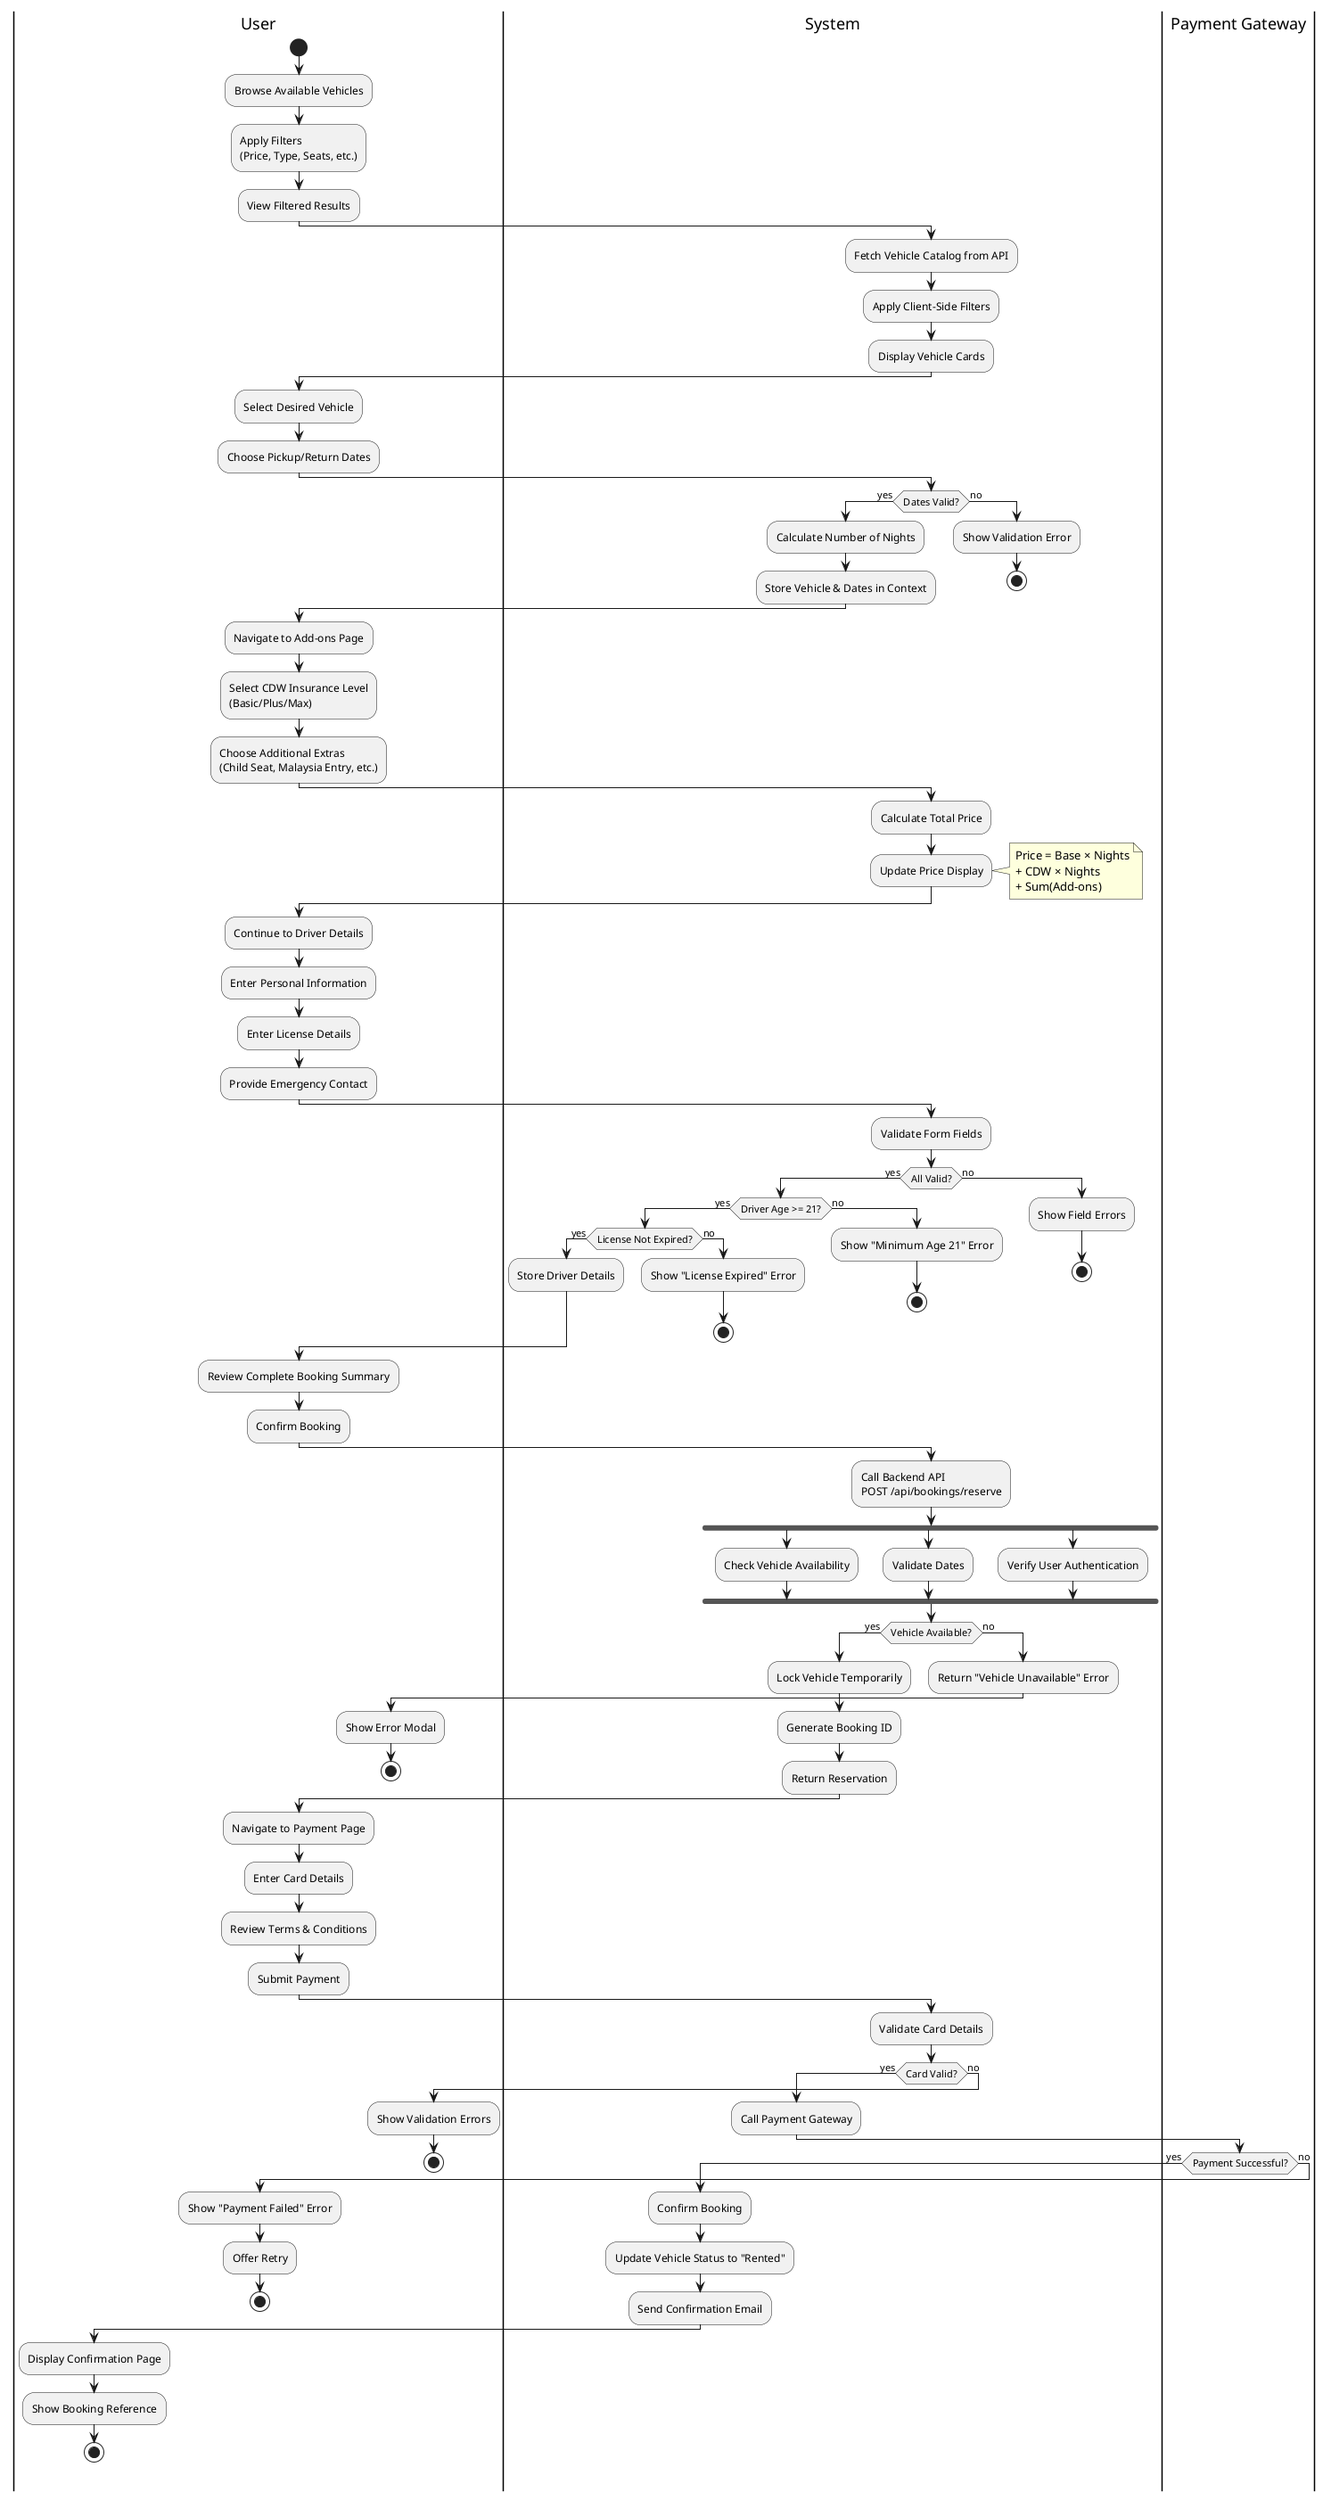 @startuml Activity Diagram - Booking Flow
|User|
start
:Browse Available Vehicles;
:Apply Filters\n(Price, Type, Seats, etc.);
:View Filtered Results;

|System|
:Fetch Vehicle Catalog from API;
:Apply Client-Side Filters;
:Display Vehicle Cards;

|User|
:Select Desired Vehicle;
:Choose Pickup/Return Dates;

|System|
if (Dates Valid?) then (yes)
    :Calculate Number of Nights;
    :Store Vehicle & Dates in Context;
else (no)
    :Show Validation Error;
    stop
endif

|User|
:Navigate to Add-ons Page;
:Select CDW Insurance Level\n(Basic/Plus/Max);
:Choose Additional Extras\n(Child Seat, Malaysia Entry, etc.);

|System|
:Calculate Total Price;
:Update Price Display;
note right
    Price = Base × Nights
    + CDW × Nights
    + Sum(Add-ons)
end note

|User|
:Continue to Driver Details;
:Enter Personal Information;
:Enter License Details;
:Provide Emergency Contact;

|System|
:Validate Form Fields;

if (All Valid?) then (yes)
    if (Driver Age >= 21?) then (yes)
        if (License Not Expired?) then (yes)
            :Store Driver Details;
        else (no)
            :Show "License Expired" Error;
            stop
        endif
    else (no)
        :Show "Minimum Age 21" Error;
        stop
    endif
else (no)
    :Show Field Errors;
    stop
endif

|User|
:Review Complete Booking Summary;
:Confirm Booking;

|System|
:Call Backend API\nPOST /api/bookings/reserve;

fork
    :Check Vehicle Availability;
fork again
    :Validate Dates;
fork again
    :Verify User Authentication;
end fork

if (Vehicle Available?) then (yes)
    :Lock Vehicle Temporarily;
    :Generate Booking ID;
    :Return Reservation;
else (no)
    :Return "Vehicle Unavailable" Error;
    |User|
    :Show Error Modal;
    stop
endif

|User|
:Navigate to Payment Page;
:Enter Card Details;
:Review Terms & Conditions;
:Submit Payment;

|System|
:Validate Card Details;

if (Card Valid?) then (yes)
    :Call Payment Gateway;
    |Payment Gateway|
    if (Payment Successful?) then (yes)
        |System|
        :Confirm Booking;
        :Update Vehicle Status to "Rented";
        :Send Confirmation Email;
        |User|
        :Display Confirmation Page;
        :Show Booking Reference;
        stop
    else (no)
        |User|
        :Show "Payment Failed" Error;
        :Offer Retry;
        stop
    endif
else (no)
    |User|
    :Show Validation Errors;
    stop
endif

@enduml
